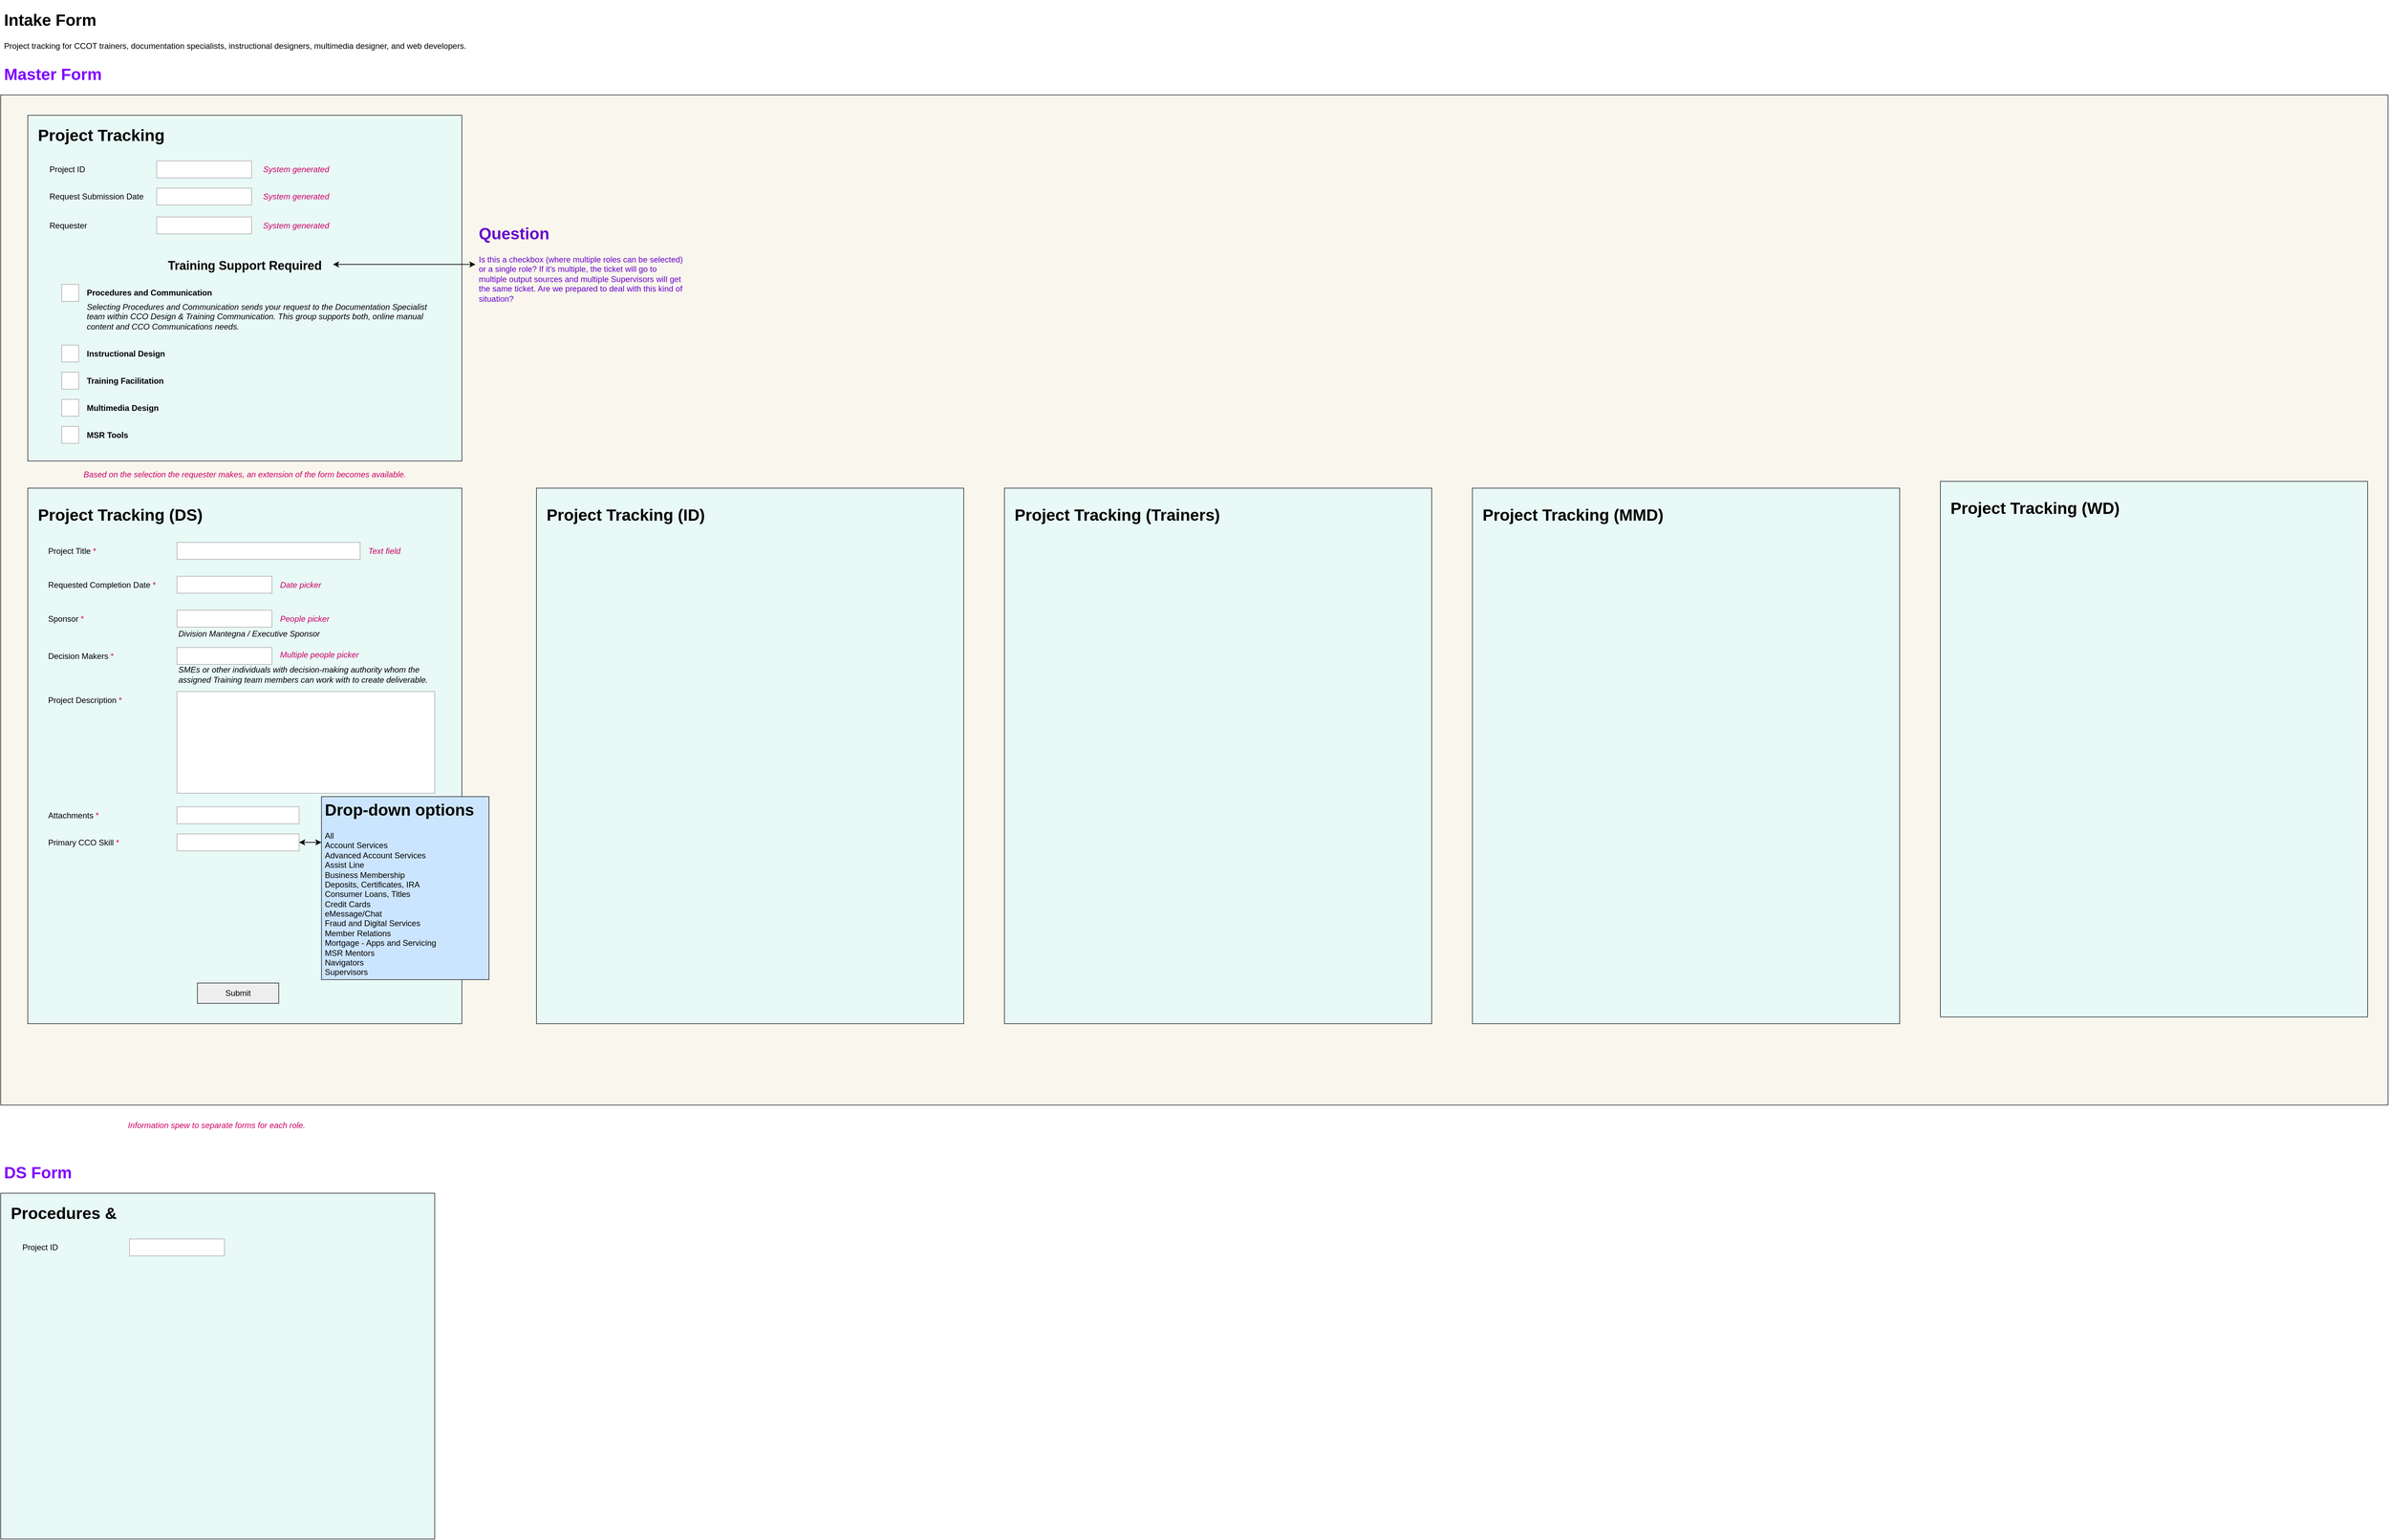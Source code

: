 <mxfile version="12.6.5" type="github"><diagram name="Page-1" id="e7e014a7-5840-1c2e-5031-d8a46d1fe8dd"><mxGraphModel dx="2844" dy="1666" grid="1" gridSize="10" guides="1" tooltips="1" connect="1" arrows="1" fold="1" page="1" pageScale="1" pageWidth="1200" pageHeight="1500" background="#ffffff" math="0" shadow="0"><root><mxCell id="0"/><mxCell id="1" parent="0"/><mxCell id="KfwTMP0d33KWSW1CYKgr-122" value="" style="rounded=0;whiteSpace=wrap;html=1;strokeColor=#36393d;fillColor=#f9f7ed;" vertex="1" parent="1"><mxGeometry x="40" y="170" width="3520" height="1490" as="geometry"/></mxCell><mxCell id="KfwTMP0d33KWSW1CYKgr-44" value="&lt;h1&gt;Intake Form&lt;/h1&gt;&lt;p&gt;Project tracking for CCOT trainers, documentation specialists, instructional designers, multimedia designer, and web developers.&lt;/p&gt;" style="text;html=1;strokeColor=none;fillColor=none;spacing=5;spacingTop=-20;whiteSpace=wrap;overflow=hidden;rounded=0;" vertex="1" parent="1"><mxGeometry x="40" y="40" width="800" height="80" as="geometry"/></mxCell><mxCell id="KfwTMP0d33KWSW1CYKgr-46" value="" style="rounded=0;whiteSpace=wrap;html=1;fillColor=#E8F9F6;strokeColor=#36393d;" vertex="1" parent="1"><mxGeometry x="80" y="200" width="640" height="510" as="geometry"/></mxCell><mxCell id="KfwTMP0d33KWSW1CYKgr-47" value="&lt;h1&gt;Project Tracking&lt;/h1&gt;" style="text;html=1;strokeColor=none;fillColor=none;spacing=5;spacingTop=-20;whiteSpace=wrap;overflow=hidden;rounded=0;" vertex="1" parent="1"><mxGeometry x="90" y="210" width="260" height="40" as="geometry"/></mxCell><mxCell id="KfwTMP0d33KWSW1CYKgr-48" value="Project ID" style="text;html=1;strokeColor=none;fillColor=none;align=left;verticalAlign=middle;whiteSpace=wrap;rounded=0;" vertex="1" parent="1"><mxGeometry x="110" y="270" width="130" height="20" as="geometry"/></mxCell><mxCell id="KfwTMP0d33KWSW1CYKgr-49" value="" style="rounded=0;whiteSpace=wrap;html=1;strokeColor=#B3B3B3;" vertex="1" parent="1"><mxGeometry x="270" y="267.5" width="140" height="25" as="geometry"/></mxCell><mxCell id="KfwTMP0d33KWSW1CYKgr-50" value="&lt;i&gt;&lt;font color=&quot;#cc0066&quot;&gt;System generated&lt;/font&gt;&lt;/i&gt;" style="text;html=1;strokeColor=none;fillColor=none;align=left;verticalAlign=middle;whiteSpace=wrap;rounded=0;" vertex="1" parent="1"><mxGeometry x="425" y="270" width="130" height="20" as="geometry"/></mxCell><mxCell id="KfwTMP0d33KWSW1CYKgr-51" value="Request Submission Date" style="text;html=1;strokeColor=none;fillColor=none;align=left;verticalAlign=middle;whiteSpace=wrap;rounded=0;" vertex="1" parent="1"><mxGeometry x="110" y="310" width="210" height="20" as="geometry"/></mxCell><mxCell id="KfwTMP0d33KWSW1CYKgr-52" value="" style="rounded=0;whiteSpace=wrap;html=1;strokeColor=#B3B3B3;" vertex="1" parent="1"><mxGeometry x="270" y="307.5" width="140" height="25" as="geometry"/></mxCell><mxCell id="KfwTMP0d33KWSW1CYKgr-53" value="&lt;i&gt;&lt;font color=&quot;#cc0066&quot;&gt;System generated&lt;/font&gt;&lt;/i&gt;" style="text;html=1;strokeColor=none;fillColor=none;align=left;verticalAlign=middle;whiteSpace=wrap;rounded=0;" vertex="1" parent="1"><mxGeometry x="425" y="310" width="130" height="20" as="geometry"/></mxCell><mxCell id="KfwTMP0d33KWSW1CYKgr-56" value="Requester" style="text;html=1;strokeColor=none;fillColor=none;align=left;verticalAlign=middle;whiteSpace=wrap;rounded=0;" vertex="1" parent="1"><mxGeometry x="110" y="352.5" width="140" height="20" as="geometry"/></mxCell><mxCell id="KfwTMP0d33KWSW1CYKgr-57" value="" style="rounded=0;whiteSpace=wrap;html=1;strokeColor=#B3B3B3;" vertex="1" parent="1"><mxGeometry x="270" y="350" width="140" height="25" as="geometry"/></mxCell><mxCell id="KfwTMP0d33KWSW1CYKgr-58" value="&lt;i&gt;&lt;font color=&quot;#cc0066&quot;&gt;System generated&lt;/font&gt;&lt;/i&gt;" style="text;html=1;strokeColor=none;fillColor=none;align=left;verticalAlign=middle;whiteSpace=wrap;rounded=0;" vertex="1" parent="1"><mxGeometry x="425" y="352.5" width="130" height="20" as="geometry"/></mxCell><mxCell id="KfwTMP0d33KWSW1CYKgr-61" value="" style="rounded=0;whiteSpace=wrap;html=1;strokeColor=#B3B3B3;" vertex="1" parent="1"><mxGeometry x="130" y="449.5" width="25" height="25" as="geometry"/></mxCell><mxCell id="KfwTMP0d33KWSW1CYKgr-63" value="" style="rounded=0;whiteSpace=wrap;html=1;strokeColor=#B3B3B3;" vertex="1" parent="1"><mxGeometry x="130" y="539" width="25" height="25" as="geometry"/></mxCell><mxCell id="KfwTMP0d33KWSW1CYKgr-64" value="" style="rounded=0;whiteSpace=wrap;html=1;strokeColor=#B3B3B3;" vertex="1" parent="1"><mxGeometry x="130" y="579" width="25" height="25" as="geometry"/></mxCell><mxCell id="KfwTMP0d33KWSW1CYKgr-65" value="" style="rounded=0;whiteSpace=wrap;html=1;strokeColor=#B3B3B3;" vertex="1" parent="1"><mxGeometry x="130" y="619" width="25" height="25" as="geometry"/></mxCell><mxCell id="KfwTMP0d33KWSW1CYKgr-66" value="&lt;b&gt;Procedures and Communication&lt;/b&gt;" style="text;html=1;strokeColor=none;fillColor=none;align=left;verticalAlign=middle;whiteSpace=wrap;rounded=0;" vertex="1" parent="1"><mxGeometry x="165" y="452" width="235" height="20" as="geometry"/></mxCell><mxCell id="KfwTMP0d33KWSW1CYKgr-67" value="" style="rounded=0;whiteSpace=wrap;html=1;strokeColor=#B3B3B3;" vertex="1" parent="1"><mxGeometry x="130" y="659" width="25" height="25" as="geometry"/></mxCell><mxCell id="KfwTMP0d33KWSW1CYKgr-68" value="&lt;b&gt;Instructional Design&lt;/b&gt;" style="text;html=1;strokeColor=none;fillColor=none;align=left;verticalAlign=middle;whiteSpace=wrap;rounded=0;" vertex="1" parent="1"><mxGeometry x="165" y="541.5" width="205" height="20" as="geometry"/></mxCell><mxCell id="KfwTMP0d33KWSW1CYKgr-69" value="&lt;b&gt;Training Facilitation&lt;/b&gt;" style="text;html=1;strokeColor=none;fillColor=none;align=left;verticalAlign=middle;whiteSpace=wrap;rounded=0;" vertex="1" parent="1"><mxGeometry x="165" y="581.5" width="245" height="20" as="geometry"/></mxCell><mxCell id="KfwTMP0d33KWSW1CYKgr-70" value="&lt;b&gt;Multimedia Design&lt;/b&gt;" style="text;html=1;strokeColor=none;fillColor=none;align=left;verticalAlign=middle;whiteSpace=wrap;rounded=0;" vertex="1" parent="1"><mxGeometry x="165" y="621.5" width="245" height="20" as="geometry"/></mxCell><mxCell id="KfwTMP0d33KWSW1CYKgr-71" value="&lt;b&gt;MSR Tools&lt;/b&gt;" style="text;html=1;strokeColor=none;fillColor=none;align=left;verticalAlign=middle;whiteSpace=wrap;rounded=0;" vertex="1" parent="1"><mxGeometry x="165" y="661.5" width="275" height="20" as="geometry"/></mxCell><mxCell id="KfwTMP0d33KWSW1CYKgr-73" value="&lt;h1&gt;&lt;font color=&quot;#6600cc&quot;&gt;Question&lt;/font&gt;&lt;/h1&gt;&lt;p&gt;&lt;font color=&quot;#6600cc&quot;&gt;Is this a checkbox (where multiple roles can be selected) or a single role? If it's multiple, the ticket will go to multiple output sources and multiple Supervisors will get the same ticket. Are we prepared to deal with this kind of situation?&lt;/font&gt;&lt;/p&gt;" style="text;html=1;strokeColor=none;fillColor=none;spacing=5;spacingTop=-20;whiteSpace=wrap;overflow=hidden;rounded=0;" vertex="1" parent="1"><mxGeometry x="740" y="355" width="310" height="130" as="geometry"/></mxCell><mxCell id="KfwTMP0d33KWSW1CYKgr-74" value="" style="endArrow=classic;startArrow=classic;html=1;entryX=0;entryY=0.5;entryDx=0;entryDy=0;exitX=1;exitY=0.5;exitDx=0;exitDy=0;" edge="1" parent="1" source="KfwTMP0d33KWSW1CYKgr-109" target="KfwTMP0d33KWSW1CYKgr-73"><mxGeometry width="50" height="50" relative="1" as="geometry"><mxPoint x="585" y="413" as="sourcePoint"/><mxPoint x="70" y="560" as="targetPoint"/></mxGeometry></mxCell><mxCell id="KfwTMP0d33KWSW1CYKgr-75" value="&lt;font color=&quot;#cc0066&quot;&gt;&lt;i&gt;Based on the selection the requester makes, an extension of the form becomes available.&lt;/i&gt;&lt;/font&gt;" style="text;html=1;strokeColor=none;fillColor=none;align=center;verticalAlign=middle;whiteSpace=wrap;rounded=0;" vertex="1" parent="1"><mxGeometry x="80" y="710" width="640" height="40" as="geometry"/></mxCell><mxCell id="KfwTMP0d33KWSW1CYKgr-76" value="" style="rounded=0;whiteSpace=wrap;html=1;fillColor=#E8F9F6;strokeColor=#36393d;" vertex="1" parent="1"><mxGeometry x="80" y="750" width="640" height="790" as="geometry"/></mxCell><mxCell id="KfwTMP0d33KWSW1CYKgr-77" value="&lt;h1&gt;Project Tracking (DS)&lt;/h1&gt;" style="text;html=1;strokeColor=none;fillColor=none;spacing=5;spacingTop=-20;whiteSpace=wrap;overflow=hidden;rounded=0;" vertex="1" parent="1"><mxGeometry x="90" y="770" width="600" height="40" as="geometry"/></mxCell><mxCell id="KfwTMP0d33KWSW1CYKgr-78" value="Project Title &lt;font color=&quot;#cc0066&quot;&gt;*&lt;/font&gt;" style="text;html=1;strokeColor=none;fillColor=none;align=left;verticalAlign=middle;whiteSpace=wrap;rounded=0;" vertex="1" parent="1"><mxGeometry x="107.5" y="832.5" width="130" height="20" as="geometry"/></mxCell><mxCell id="KfwTMP0d33KWSW1CYKgr-79" value="" style="rounded=0;whiteSpace=wrap;html=1;strokeColor=#B3B3B3;" vertex="1" parent="1"><mxGeometry x="300" y="830" width="270" height="25" as="geometry"/></mxCell><mxCell id="KfwTMP0d33KWSW1CYKgr-82" value="Requested Completion Date&amp;nbsp;&lt;font color=&quot;#cc0066&quot;&gt;*&lt;/font&gt;" style="text;html=1;strokeColor=none;fillColor=none;align=left;verticalAlign=middle;whiteSpace=wrap;rounded=0;" vertex="1" parent="1"><mxGeometry x="107.5" y="882.5" width="182.5" height="20" as="geometry"/></mxCell><mxCell id="KfwTMP0d33KWSW1CYKgr-83" value="" style="rounded=0;whiteSpace=wrap;html=1;strokeColor=#B3B3B3;" vertex="1" parent="1"><mxGeometry x="300" y="880" width="140" height="25" as="geometry"/></mxCell><mxCell id="KfwTMP0d33KWSW1CYKgr-84" value="Sponsor&amp;nbsp;&lt;font color=&quot;#cc0066&quot;&gt;*&lt;/font&gt;" style="text;html=1;strokeColor=none;fillColor=none;align=left;verticalAlign=middle;whiteSpace=wrap;rounded=0;" vertex="1" parent="1"><mxGeometry x="107.5" y="932.5" width="182.5" height="20" as="geometry"/></mxCell><mxCell id="KfwTMP0d33KWSW1CYKgr-85" value="" style="rounded=0;whiteSpace=wrap;html=1;strokeColor=#B3B3B3;" vertex="1" parent="1"><mxGeometry x="300" y="930" width="140" height="25" as="geometry"/></mxCell><mxCell id="KfwTMP0d33KWSW1CYKgr-86" value="&lt;i&gt;Division Mantegna / Executive Sponsor&amp;nbsp;&lt;/i&gt;" style="text;html=1;strokeColor=none;fillColor=none;align=left;verticalAlign=middle;whiteSpace=wrap;rounded=0;" vertex="1" parent="1"><mxGeometry x="300" y="955" width="237.5" height="20" as="geometry"/></mxCell><mxCell id="KfwTMP0d33KWSW1CYKgr-87" value="Decision Makers&amp;nbsp;&lt;font color=&quot;#cc0066&quot;&gt;*&lt;/font&gt;" style="text;html=1;strokeColor=none;fillColor=none;align=left;verticalAlign=middle;whiteSpace=wrap;rounded=0;" vertex="1" parent="1"><mxGeometry x="107.5" y="987.5" width="182.5" height="20" as="geometry"/></mxCell><mxCell id="KfwTMP0d33KWSW1CYKgr-88" value="" style="rounded=0;whiteSpace=wrap;html=1;strokeColor=#B3B3B3;" vertex="1" parent="1"><mxGeometry x="300" y="985" width="140" height="25" as="geometry"/></mxCell><mxCell id="KfwTMP0d33KWSW1CYKgr-89" value="&lt;i&gt;SMEs or other individuals with decision-making authority whom the assigned Training team members can work with to create deliverable.&amp;nbsp;&lt;/i&gt;" style="text;html=1;strokeColor=none;fillColor=none;align=left;verticalAlign=middle;whiteSpace=wrap;rounded=0;" vertex="1" parent="1"><mxGeometry x="300" y="1010" width="380" height="30" as="geometry"/></mxCell><mxCell id="KfwTMP0d33KWSW1CYKgr-90" value="&lt;i&gt;&lt;font color=&quot;#cc0066&quot;&gt;Text field&lt;/font&gt;&lt;/i&gt;" style="text;html=1;strokeColor=none;fillColor=none;align=left;verticalAlign=middle;whiteSpace=wrap;rounded=0;" vertex="1" parent="1"><mxGeometry x="580" y="832.5" width="130" height="20" as="geometry"/></mxCell><mxCell id="KfwTMP0d33KWSW1CYKgr-91" value="&lt;i&gt;&lt;font color=&quot;#cc0066&quot;&gt;Date picker&lt;/font&gt;&lt;/i&gt;" style="text;html=1;strokeColor=none;fillColor=none;align=left;verticalAlign=middle;whiteSpace=wrap;rounded=0;" vertex="1" parent="1"><mxGeometry x="450" y="882.5" width="130" height="20" as="geometry"/></mxCell><mxCell id="KfwTMP0d33KWSW1CYKgr-92" value="&lt;i&gt;&lt;font color=&quot;#cc0066&quot;&gt;People picker&lt;/font&gt;&lt;/i&gt;" style="text;html=1;strokeColor=none;fillColor=none;align=left;verticalAlign=middle;whiteSpace=wrap;rounded=0;" vertex="1" parent="1"><mxGeometry x="450" y="932.5" width="130" height="20" as="geometry"/></mxCell><mxCell id="KfwTMP0d33KWSW1CYKgr-93" value="&lt;i&gt;&lt;font color=&quot;#cc0066&quot;&gt;Multiple people picker&lt;/font&gt;&lt;/i&gt;" style="text;html=1;strokeColor=none;fillColor=none;align=left;verticalAlign=middle;whiteSpace=wrap;rounded=0;" vertex="1" parent="1"><mxGeometry x="450" y="986" width="130" height="20" as="geometry"/></mxCell><mxCell id="KfwTMP0d33KWSW1CYKgr-94" value="Project Description&amp;nbsp;&lt;font color=&quot;#cc0066&quot;&gt;*&lt;/font&gt;" style="text;html=1;strokeColor=none;fillColor=none;align=left;verticalAlign=middle;whiteSpace=wrap;rounded=0;" vertex="1" parent="1"><mxGeometry x="107.5" y="1052.5" width="182.5" height="20" as="geometry"/></mxCell><mxCell id="KfwTMP0d33KWSW1CYKgr-95" value="" style="rounded=0;whiteSpace=wrap;html=1;strokeColor=#B3B3B3;" vertex="1" parent="1"><mxGeometry x="300" y="1050" width="380" height="150" as="geometry"/></mxCell><mxCell id="KfwTMP0d33KWSW1CYKgr-96" value="Attachments&amp;nbsp;&lt;font color=&quot;#cc0066&quot;&gt;*&lt;/font&gt;" style="text;html=1;strokeColor=none;fillColor=none;align=left;verticalAlign=middle;whiteSpace=wrap;rounded=0;" vertex="1" parent="1"><mxGeometry x="107.5" y="1222.5" width="182.5" height="20" as="geometry"/></mxCell><mxCell id="KfwTMP0d33KWSW1CYKgr-97" value="" style="rounded=0;whiteSpace=wrap;html=1;strokeColor=#B3B3B3;" vertex="1" parent="1"><mxGeometry x="300" y="1220" width="180" height="25" as="geometry"/></mxCell><mxCell id="KfwTMP0d33KWSW1CYKgr-98" value="Primary CCO Skill&amp;nbsp;&lt;font color=&quot;#cc0066&quot;&gt;*&lt;/font&gt;" style="text;html=1;strokeColor=none;fillColor=none;align=left;verticalAlign=middle;whiteSpace=wrap;rounded=0;" vertex="1" parent="1"><mxGeometry x="107.5" y="1262.5" width="182.5" height="20" as="geometry"/></mxCell><mxCell id="KfwTMP0d33KWSW1CYKgr-99" value="" style="rounded=0;whiteSpace=wrap;html=1;strokeColor=#B3B3B3;" vertex="1" parent="1"><mxGeometry x="300" y="1260" width="180" height="25" as="geometry"/></mxCell><mxCell id="KfwTMP0d33KWSW1CYKgr-101" value="&lt;h1&gt;Drop-down options&lt;/h1&gt;&lt;p&gt;All&lt;br&gt;Account Services&lt;br&gt;Advanced Account Services&lt;br&gt;Assist Line&lt;br&gt;Business Membership&lt;br&gt;Deposits, Certificates, IRA&lt;br&gt;Consumer Loans, Titles&lt;br&gt;Credit Cards&lt;br&gt;eMessage/Chat&lt;br&gt;Fraud and Digital Services&lt;br&gt;Member Relations&lt;br&gt;Mortgage - Apps and Servicing&amp;nbsp;&lt;br&gt;MSR Mentors&lt;br&gt;Navigators&lt;br&gt;Supervisors&lt;/p&gt;" style="text;html=1;strokeColor=#36393d;fillColor=#cce5ff;spacing=5;spacingTop=-20;whiteSpace=wrap;overflow=hidden;rounded=0;" vertex="1" parent="1"><mxGeometry x="513" y="1205" width="247" height="270" as="geometry"/></mxCell><mxCell id="KfwTMP0d33KWSW1CYKgr-105" value="&lt;i&gt;Selecting Procedures and Communication sends your request to the Documentation Specialist team within CCO Design &amp;amp; Training Communication. This group supports both, online manual content and CCO Communications needs.&amp;nbsp;&amp;nbsp;&lt;/i&gt;" style="text;html=1;strokeColor=none;fillColor=none;align=left;verticalAlign=middle;whiteSpace=wrap;rounded=0;" vertex="1" parent="1"><mxGeometry x="165" y="472" width="505" height="50" as="geometry"/></mxCell><mxCell id="KfwTMP0d33KWSW1CYKgr-109" value="&lt;h1&gt;&lt;font style=&quot;font-size: 18px&quot;&gt;Training Support Required&lt;/font&gt;&lt;/h1&gt;" style="text;html=1;strokeColor=none;fillColor=none;spacing=5;spacingTop=-20;whiteSpace=wrap;overflow=hidden;rounded=0;align=center;" vertex="1" parent="1"><mxGeometry x="270" y="400" width="260" height="40" as="geometry"/></mxCell><mxCell id="KfwTMP0d33KWSW1CYKgr-110" value="" style="rounded=0;whiteSpace=wrap;html=1;fillColor=#E8F9F6;strokeColor=#36393d;" vertex="1" parent="1"><mxGeometry x="830" y="750" width="630" height="790" as="geometry"/></mxCell><mxCell id="KfwTMP0d33KWSW1CYKgr-111" value="&lt;h1&gt;Project Tracking (ID)&lt;/h1&gt;" style="text;html=1;strokeColor=none;fillColor=none;spacing=5;spacingTop=-20;whiteSpace=wrap;overflow=hidden;rounded=0;" vertex="1" parent="1"><mxGeometry x="840" y="770" width="600" height="40" as="geometry"/></mxCell><mxCell id="KfwTMP0d33KWSW1CYKgr-112" value="" style="endArrow=classic;startArrow=classic;html=1;exitX=1;exitY=0.5;exitDx=0;exitDy=0;entryX=0;entryY=0.25;entryDx=0;entryDy=0;" edge="1" parent="1" source="KfwTMP0d33KWSW1CYKgr-99" target="KfwTMP0d33KWSW1CYKgr-101"><mxGeometry width="50" height="50" relative="1" as="geometry"><mxPoint x="480" y="1271.5" as="sourcePoint"/><mxPoint x="515" y="1326.5" as="targetPoint"/></mxGeometry></mxCell><mxCell id="KfwTMP0d33KWSW1CYKgr-113" value="Submit" style="rounded=0;whiteSpace=wrap;html=1;strokeColor=#36393d;fillColor=#eeeeee;" vertex="1" parent="1"><mxGeometry x="330" y="1480" width="120" height="30" as="geometry"/></mxCell><mxCell id="KfwTMP0d33KWSW1CYKgr-114" value="" style="rounded=0;whiteSpace=wrap;html=1;fillColor=#E8F9F6;strokeColor=#36393d;" vertex="1" parent="1"><mxGeometry x="1520" y="750" width="630" height="790" as="geometry"/></mxCell><mxCell id="KfwTMP0d33KWSW1CYKgr-115" value="&lt;h1&gt;Project Tracking (Trainers)&lt;/h1&gt;" style="text;html=1;strokeColor=none;fillColor=none;spacing=5;spacingTop=-20;whiteSpace=wrap;overflow=hidden;rounded=0;" vertex="1" parent="1"><mxGeometry x="1530" y="770" width="600" height="40" as="geometry"/></mxCell><mxCell id="KfwTMP0d33KWSW1CYKgr-116" value="" style="rounded=0;whiteSpace=wrap;html=1;fillColor=#E8F9F6;strokeColor=#36393d;" vertex="1" parent="1"><mxGeometry x="2210" y="750" width="630" height="790" as="geometry"/></mxCell><mxCell id="KfwTMP0d33KWSW1CYKgr-117" value="&lt;h1&gt;Project Tracking (MMD)&lt;/h1&gt;" style="text;html=1;strokeColor=none;fillColor=none;spacing=5;spacingTop=-20;whiteSpace=wrap;overflow=hidden;rounded=0;" vertex="1" parent="1"><mxGeometry x="2220" y="770" width="600" height="40" as="geometry"/></mxCell><mxCell id="KfwTMP0d33KWSW1CYKgr-118" value="" style="rounded=0;whiteSpace=wrap;html=1;fillColor=#E8F9F6;strokeColor=#36393d;" vertex="1" parent="1"><mxGeometry x="2900" y="740" width="630" height="790" as="geometry"/></mxCell><mxCell id="KfwTMP0d33KWSW1CYKgr-119" value="&lt;h1&gt;Project Tracking (WD)&lt;/h1&gt;" style="text;html=1;strokeColor=none;fillColor=none;spacing=5;spacingTop=-20;whiteSpace=wrap;overflow=hidden;rounded=0;" vertex="1" parent="1"><mxGeometry x="2910" y="760" width="600" height="40" as="geometry"/></mxCell><mxCell id="KfwTMP0d33KWSW1CYKgr-120" value="&lt;h1&gt;&lt;font color=&quot;#7f00ff&quot;&gt;Master Form&lt;/font&gt;&lt;/h1&gt;" style="text;html=1;strokeColor=none;fillColor=none;spacing=5;spacingTop=-20;whiteSpace=wrap;overflow=hidden;rounded=0;" vertex="1" parent="1"><mxGeometry x="40" y="120" width="800" height="50" as="geometry"/></mxCell><mxCell id="KfwTMP0d33KWSW1CYKgr-124" value="&lt;font color=&quot;#cc0066&quot;&gt;&lt;i&gt;Information spew to separate forms for each role.&amp;nbsp;&lt;/i&gt;&lt;/font&gt;" style="text;html=1;strokeColor=none;fillColor=none;align=center;verticalAlign=middle;whiteSpace=wrap;rounded=0;" vertex="1" parent="1"><mxGeometry x="40" y="1670" width="640" height="40" as="geometry"/></mxCell><mxCell id="KfwTMP0d33KWSW1CYKgr-133" value="" style="rounded=0;whiteSpace=wrap;html=1;fillColor=#E8F9F6;strokeColor=#36393d;" vertex="1" parent="1"><mxGeometry x="40" y="1790" width="640" height="510" as="geometry"/></mxCell><mxCell id="KfwTMP0d33KWSW1CYKgr-134" value="&lt;h1&gt;Procedures &amp;amp;&amp;nbsp;&amp;nbsp;&lt;/h1&gt;" style="text;html=1;strokeColor=none;fillColor=none;spacing=5;spacingTop=-20;whiteSpace=wrap;overflow=hidden;rounded=0;" vertex="1" parent="1"><mxGeometry x="50" y="1800" width="510" height="40" as="geometry"/></mxCell><mxCell id="KfwTMP0d33KWSW1CYKgr-135" value="Project ID" style="text;html=1;strokeColor=none;fillColor=none;align=left;verticalAlign=middle;whiteSpace=wrap;rounded=0;" vertex="1" parent="1"><mxGeometry x="70" y="1860" width="130" height="20" as="geometry"/></mxCell><mxCell id="KfwTMP0d33KWSW1CYKgr-136" value="" style="rounded=0;whiteSpace=wrap;html=1;strokeColor=#B3B3B3;" vertex="1" parent="1"><mxGeometry x="230" y="1857.5" width="140" height="25" as="geometry"/></mxCell><mxCell id="KfwTMP0d33KWSW1CYKgr-137" value="&lt;h1&gt;&lt;font color=&quot;#7f00ff&quot;&gt;DS Form&lt;/font&gt;&lt;/h1&gt;" style="text;html=1;strokeColor=none;fillColor=none;spacing=5;spacingTop=-20;whiteSpace=wrap;overflow=hidden;rounded=0;" vertex="1" parent="1"><mxGeometry x="40" y="1740" width="210" height="50" as="geometry"/></mxCell></root></mxGraphModel></diagram></mxfile>